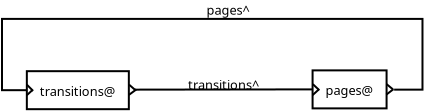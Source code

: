 <?xml version="1.0" encoding="UTF-8"?>
<dia:diagram xmlns:dia="http://www.lysator.liu.se/~alla/dia/">
  <dia:layer name="Background" visible="true">
    <dia:object type="Standard - Text" version="0" id="O0">
      <dia:attribute name="obj_pos">
        <dia:point val="14.224,4.69"/>
      </dia:attribute>
      <dia:attribute name="obj_bb">
        <dia:rectangle val="14.224,4.019;16.695,5.082"/>
      </dia:attribute>
      <dia:attribute name="text">
        <dia:composite type="text">
          <dia:attribute name="string">
            <dia:string>#pages^#</dia:string>
          </dia:attribute>
          <dia:attribute name="font">
            <dia:font family="sans" style="0" name="Helvetica"/>
          </dia:attribute>
          <dia:attribute name="height">
            <dia:real val="0.8"/>
          </dia:attribute>
          <dia:attribute name="pos">
            <dia:point val="14.224,4.69"/>
          </dia:attribute>
          <dia:attribute name="color">
            <dia:color val="#000000"/>
          </dia:attribute>
          <dia:attribute name="alignment">
            <dia:enum val="0"/>
          </dia:attribute>
        </dia:composite>
      </dia:attribute>
    </dia:object>
    <dia:object type="Standard - Text" version="0" id="O1">
      <dia:attribute name="obj_pos">
        <dia:point val="15.082,8.43"/>
      </dia:attribute>
      <dia:attribute name="obj_bb">
        <dia:rectangle val="13.157,7.759;17.028,8.823"/>
      </dia:attribute>
      <dia:attribute name="text">
        <dia:composite type="text">
          <dia:attribute name="string">
            <dia:string>#transitions^#</dia:string>
          </dia:attribute>
          <dia:attribute name="font">
            <dia:font family="sans" style="0" name="Helvetica"/>
          </dia:attribute>
          <dia:attribute name="height">
            <dia:real val="0.8"/>
          </dia:attribute>
          <dia:attribute name="pos">
            <dia:point val="15.082,8.43"/>
          </dia:attribute>
          <dia:attribute name="color">
            <dia:color val="#000000"/>
          </dia:attribute>
          <dia:attribute name="alignment">
            <dia:enum val="1"/>
          </dia:attribute>
        </dia:composite>
      </dia:attribute>
      <dia:connections>
        <dia:connection handle="0" to="O12" connection="0"/>
      </dia:connections>
    </dia:object>
    <dia:group>
      <dia:object type="Flowchart - Box" version="0" id="O2">
        <dia:attribute name="obj_pos">
          <dia:point val="19.534,7.474"/>
        </dia:attribute>
        <dia:attribute name="obj_bb">
          <dia:rectangle val="19.484,7.424;23.284,9.424"/>
        </dia:attribute>
        <dia:attribute name="elem_corner">
          <dia:point val="19.534,7.474"/>
        </dia:attribute>
        <dia:attribute name="elem_width">
          <dia:real val="3.7"/>
        </dia:attribute>
        <dia:attribute name="elem_height">
          <dia:real val="1.9"/>
        </dia:attribute>
        <dia:attribute name="show_background">
          <dia:boolean val="true"/>
        </dia:attribute>
        <dia:attribute name="padding">
          <dia:real val="0.5"/>
        </dia:attribute>
        <dia:attribute name="text">
          <dia:composite type="text">
            <dia:attribute name="string">
              <dia:string>#pages@#</dia:string>
            </dia:attribute>
            <dia:attribute name="font">
              <dia:font family="sans" style="0" name="Helvetica"/>
            </dia:attribute>
            <dia:attribute name="height">
              <dia:real val="0.8"/>
            </dia:attribute>
            <dia:attribute name="pos">
              <dia:point val="21.384,8.674"/>
            </dia:attribute>
            <dia:attribute name="color">
              <dia:color val="#000000"/>
            </dia:attribute>
            <dia:attribute name="alignment">
              <dia:enum val="1"/>
            </dia:attribute>
          </dia:composite>
        </dia:attribute>
      </dia:object>
      <dia:object type="Standard - Line" version="0" id="O3">
        <dia:attribute name="obj_pos">
          <dia:point val="19.534,8.711"/>
        </dia:attribute>
        <dia:attribute name="obj_bb">
          <dia:rectangle val="19.463,8.341;19.931,8.782"/>
        </dia:attribute>
        <dia:attribute name="conn_endpoints">
          <dia:point val="19.534,8.711"/>
          <dia:point val="19.861,8.412"/>
        </dia:attribute>
        <dia:attribute name="numcp">
          <dia:int val="1"/>
        </dia:attribute>
      </dia:object>
      <dia:object type="Standard - Line" version="0" id="O4">
        <dia:attribute name="obj_pos">
          <dia:point val="19.547,8.163"/>
        </dia:attribute>
        <dia:attribute name="obj_bb">
          <dia:rectangle val="19.477,8.093;19.937,8.533"/>
        </dia:attribute>
        <dia:attribute name="conn_endpoints">
          <dia:point val="19.547,8.163"/>
          <dia:point val="19.866,8.462"/>
        </dia:attribute>
        <dia:attribute name="numcp">
          <dia:int val="1"/>
        </dia:attribute>
      </dia:object>
      <dia:object type="Standard - Line" version="0" id="O5">
        <dia:attribute name="obj_pos">
          <dia:point val="23.579,8.412"/>
        </dia:attribute>
        <dia:attribute name="obj_bb">
          <dia:rectangle val="23.151,8.342;23.649,8.756"/>
        </dia:attribute>
        <dia:attribute name="conn_endpoints">
          <dia:point val="23.579,8.412"/>
          <dia:point val="23.221,8.686"/>
        </dia:attribute>
        <dia:attribute name="numcp">
          <dia:int val="1"/>
        </dia:attribute>
      </dia:object>
      <dia:object type="Standard - Line" version="0" id="O6">
        <dia:attribute name="obj_pos">
          <dia:point val="23.234,8.161"/>
        </dia:attribute>
        <dia:attribute name="obj_bb">
          <dia:rectangle val="23.163,8.091;23.624,8.495"/>
        </dia:attribute>
        <dia:attribute name="conn_endpoints">
          <dia:point val="23.234,8.161"/>
          <dia:point val="23.554,8.425"/>
        </dia:attribute>
        <dia:attribute name="numcp">
          <dia:int val="1"/>
        </dia:attribute>
      </dia:object>
    </dia:group>
    <dia:group>
      <dia:object type="Flowchart - Box" version="0" id="O7">
        <dia:attribute name="obj_pos">
          <dia:point val="5.247,7.514"/>
        </dia:attribute>
        <dia:attribute name="obj_bb">
          <dia:rectangle val="5.197,7.464;10.397,9.464"/>
        </dia:attribute>
        <dia:attribute name="elem_corner">
          <dia:point val="5.247,7.514"/>
        </dia:attribute>
        <dia:attribute name="elem_width">
          <dia:real val="5.1"/>
        </dia:attribute>
        <dia:attribute name="elem_height">
          <dia:real val="1.9"/>
        </dia:attribute>
        <dia:attribute name="show_background">
          <dia:boolean val="true"/>
        </dia:attribute>
        <dia:attribute name="padding">
          <dia:real val="0.5"/>
        </dia:attribute>
        <dia:attribute name="text">
          <dia:composite type="text">
            <dia:attribute name="string">
              <dia:string>#transitions@#</dia:string>
            </dia:attribute>
            <dia:attribute name="font">
              <dia:font family="sans" style="0" name="Helvetica"/>
            </dia:attribute>
            <dia:attribute name="height">
              <dia:real val="0.8"/>
            </dia:attribute>
            <dia:attribute name="pos">
              <dia:point val="7.797,8.714"/>
            </dia:attribute>
            <dia:attribute name="color">
              <dia:color val="#000000"/>
            </dia:attribute>
            <dia:attribute name="alignment">
              <dia:enum val="1"/>
            </dia:attribute>
          </dia:composite>
        </dia:attribute>
      </dia:object>
      <dia:object type="Standard - Line" version="0" id="O8">
        <dia:attribute name="obj_pos">
          <dia:point val="5.247,8.189"/>
        </dia:attribute>
        <dia:attribute name="obj_bb">
          <dia:rectangle val="5.176,8.119;5.631,8.57"/>
        </dia:attribute>
        <dia:attribute name="conn_endpoints">
          <dia:point val="5.247,8.189"/>
          <dia:point val="5.56,8.5"/>
        </dia:attribute>
        <dia:attribute name="numcp">
          <dia:int val="1"/>
        </dia:attribute>
      </dia:object>
      <dia:object type="Standard - Line" version="0" id="O9">
        <dia:attribute name="obj_pos">
          <dia:point val="5.247,8.714"/>
        </dia:attribute>
        <dia:attribute name="obj_bb">
          <dia:rectangle val="5.177,8.379;5.606,8.785"/>
        </dia:attribute>
        <dia:attribute name="conn_endpoints">
          <dia:point val="5.247,8.714"/>
          <dia:point val="5.535,8.45"/>
        </dia:attribute>
        <dia:attribute name="numcp">
          <dia:int val="1"/>
        </dia:attribute>
      </dia:object>
      <dia:object type="Standard - Line" version="0" id="O10">
        <dia:attribute name="obj_pos">
          <dia:point val="10.36,8.189"/>
        </dia:attribute>
        <dia:attribute name="obj_bb">
          <dia:rectangle val="10.289,8.119;10.731,8.52"/>
        </dia:attribute>
        <dia:attribute name="conn_endpoints">
          <dia:point val="10.36,8.189"/>
          <dia:point val="10.66,8.45"/>
        </dia:attribute>
        <dia:attribute name="numcp">
          <dia:int val="1"/>
        </dia:attribute>
      </dia:object>
      <dia:object type="Standard - Line" version="0" id="O11">
        <dia:attribute name="obj_pos">
          <dia:point val="10.347,8.702"/>
        </dia:attribute>
        <dia:attribute name="obj_bb">
          <dia:rectangle val="10.277,8.355;10.793,8.772"/>
        </dia:attribute>
        <dia:attribute name="conn_endpoints">
          <dia:point val="10.347,8.702"/>
          <dia:point val="10.723,8.425"/>
        </dia:attribute>
        <dia:attribute name="numcp">
          <dia:int val="1"/>
        </dia:attribute>
      </dia:object>
    </dia:group>
    <dia:object type="Standard - Line" version="0" id="O12">
      <dia:attribute name="obj_pos">
        <dia:point val="10.63,8.437"/>
      </dia:attribute>
      <dia:attribute name="obj_bb">
        <dia:rectangle val="10.58,8.374;19.584,8.487"/>
      </dia:attribute>
      <dia:attribute name="conn_endpoints">
        <dia:point val="10.63,8.437"/>
        <dia:point val="19.534,8.424"/>
      </dia:attribute>
      <dia:attribute name="numcp">
        <dia:int val="1"/>
      </dia:attribute>
    </dia:object>
    <dia:object type="Standard - ZigZagLine" version="0" id="O13">
      <dia:attribute name="obj_pos">
        <dia:point val="5.247,8.464"/>
      </dia:attribute>
      <dia:attribute name="obj_bb">
        <dia:rectangle val="3.955,4.85;25.079,8.514"/>
      </dia:attribute>
      <dia:attribute name="orth_points">
        <dia:point val="5.247,8.464"/>
        <dia:point val="4.005,8.464"/>
        <dia:point val="4.005,4.9"/>
        <dia:point val="25.029,4.9"/>
        <dia:point val="25.029,8.437"/>
        <dia:point val="23.611,8.437"/>
      </dia:attribute>
      <dia:attribute name="orth_orient">
        <dia:enum val="0"/>
        <dia:enum val="1"/>
        <dia:enum val="0"/>
        <dia:enum val="1"/>
        <dia:enum val="0"/>
      </dia:attribute>
      <dia:attribute name="autorouting">
        <dia:boolean val="false"/>
      </dia:attribute>
    </dia:object>
  </dia:layer>
</dia:diagram>
